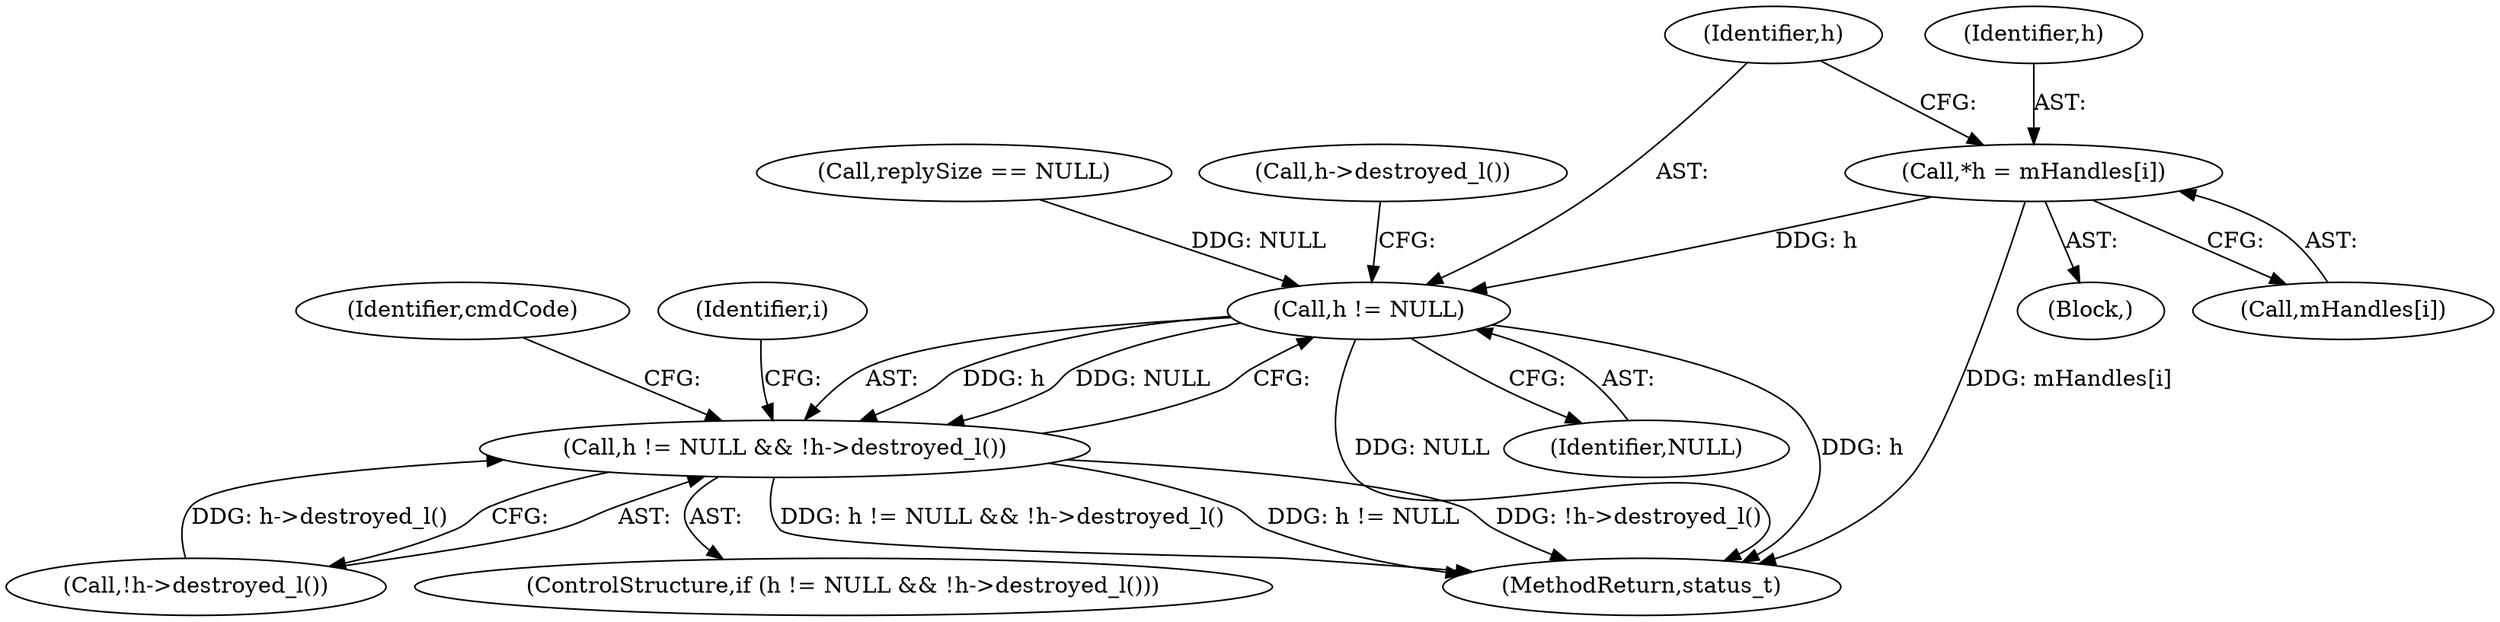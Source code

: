 digraph "0_Android_c894aa36be535886a8e5ff02cdbcd07dd24618f6@array" {
"1000277" [label="(Call,*h = mHandles[i])"];
"1000284" [label="(Call,h != NULL)"];
"1000283" [label="(Call,h != NULL && !h->destroyed_l())"];
"1000279" [label="(Call,mHandles[i])"];
"1000277" [label="(Call,*h = mHandles[i])"];
"1000278" [label="(Identifier,h)"];
"1000298" [label="(MethodReturn,status_t)"];
"1000259" [label="(Call,replySize == NULL)"];
"1000288" [label="(Call,h->destroyed_l())"];
"1000285" [label="(Identifier,h)"];
"1000291" [label="(Identifier,cmdCode)"];
"1000286" [label="(Identifier,NULL)"];
"1000287" [label="(Call,!h->destroyed_l())"];
"1000275" [label="(Block,)"];
"1000283" [label="(Call,h != NULL && !h->destroyed_l())"];
"1000284" [label="(Call,h != NULL)"];
"1000274" [label="(Identifier,i)"];
"1000282" [label="(ControlStructure,if (h != NULL && !h->destroyed_l()))"];
"1000277" -> "1000275"  [label="AST: "];
"1000277" -> "1000279"  [label="CFG: "];
"1000278" -> "1000277"  [label="AST: "];
"1000279" -> "1000277"  [label="AST: "];
"1000285" -> "1000277"  [label="CFG: "];
"1000277" -> "1000298"  [label="DDG: mHandles[i]"];
"1000277" -> "1000284"  [label="DDG: h"];
"1000284" -> "1000283"  [label="AST: "];
"1000284" -> "1000286"  [label="CFG: "];
"1000285" -> "1000284"  [label="AST: "];
"1000286" -> "1000284"  [label="AST: "];
"1000288" -> "1000284"  [label="CFG: "];
"1000283" -> "1000284"  [label="CFG: "];
"1000284" -> "1000298"  [label="DDG: NULL"];
"1000284" -> "1000298"  [label="DDG: h"];
"1000284" -> "1000283"  [label="DDG: h"];
"1000284" -> "1000283"  [label="DDG: NULL"];
"1000259" -> "1000284"  [label="DDG: NULL"];
"1000283" -> "1000282"  [label="AST: "];
"1000283" -> "1000287"  [label="CFG: "];
"1000287" -> "1000283"  [label="AST: "];
"1000291" -> "1000283"  [label="CFG: "];
"1000274" -> "1000283"  [label="CFG: "];
"1000283" -> "1000298"  [label="DDG: h != NULL"];
"1000283" -> "1000298"  [label="DDG: !h->destroyed_l()"];
"1000283" -> "1000298"  [label="DDG: h != NULL && !h->destroyed_l()"];
"1000287" -> "1000283"  [label="DDG: h->destroyed_l()"];
}
